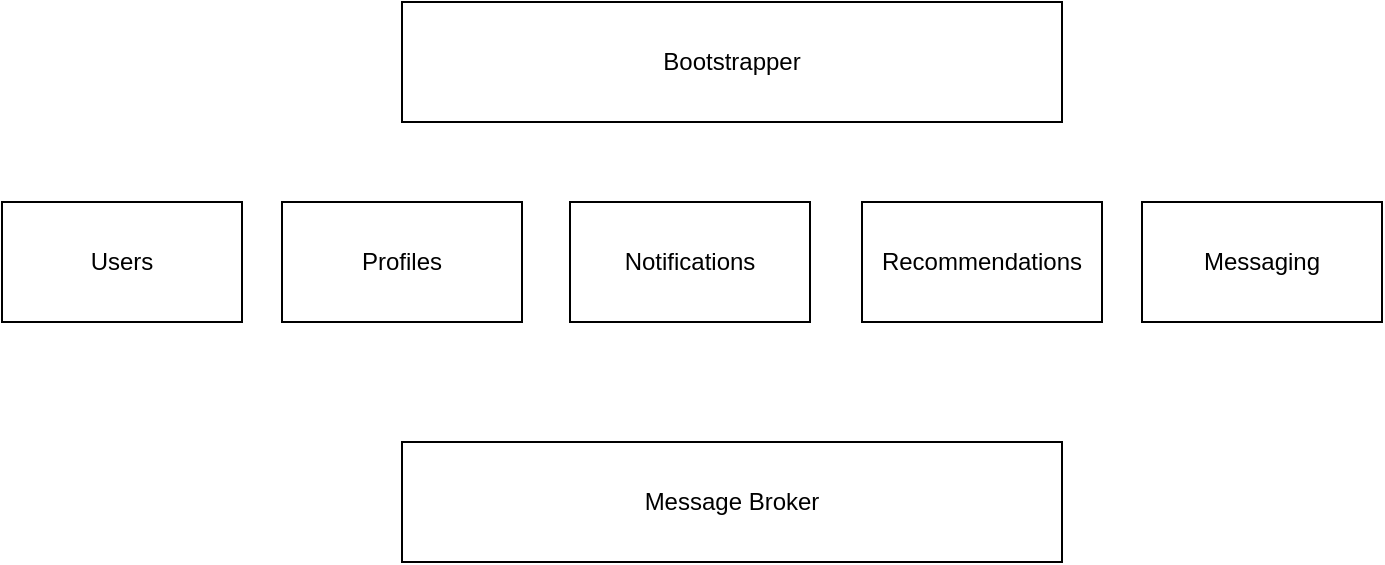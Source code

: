 <mxfile version="20.3.0" type="device"><diagram id="pcZjbjFWGlFXZMlTlpTL" name="Strona-1"><mxGraphModel dx="1422" dy="772" grid="1" gridSize="10" guides="1" tooltips="1" connect="1" arrows="1" fold="1" page="1" pageScale="1" pageWidth="827" pageHeight="1169" math="0" shadow="0"><root><mxCell id="0"/><mxCell id="1" parent="0"/><mxCell id="iIlOxDutrO8-CYJ6cQhC-1" value="Bootstrapper" style="rounded=0;whiteSpace=wrap;html=1;" vertex="1" parent="1"><mxGeometry x="270" y="250" width="330" height="60" as="geometry"/></mxCell><mxCell id="iIlOxDutrO8-CYJ6cQhC-3" value="Message Broker" style="rounded=0;whiteSpace=wrap;html=1;" vertex="1" parent="1"><mxGeometry x="270" y="470" width="330" height="60" as="geometry"/></mxCell><mxCell id="iIlOxDutrO8-CYJ6cQhC-4" value="Users" style="rounded=0;whiteSpace=wrap;html=1;" vertex="1" parent="1"><mxGeometry x="70" y="350" width="120" height="60" as="geometry"/></mxCell><mxCell id="iIlOxDutrO8-CYJ6cQhC-6" value="Profiles" style="rounded=0;whiteSpace=wrap;html=1;" vertex="1" parent="1"><mxGeometry x="210" y="350" width="120" height="60" as="geometry"/></mxCell><mxCell id="iIlOxDutrO8-CYJ6cQhC-7" value="Notifications" style="rounded=0;whiteSpace=wrap;html=1;" vertex="1" parent="1"><mxGeometry x="354" y="350" width="120" height="60" as="geometry"/></mxCell><mxCell id="iIlOxDutrO8-CYJ6cQhC-8" value="Recommendations" style="rounded=0;whiteSpace=wrap;html=1;" vertex="1" parent="1"><mxGeometry x="500" y="350" width="120" height="60" as="geometry"/></mxCell><mxCell id="iIlOxDutrO8-CYJ6cQhC-9" value="Messaging" style="rounded=0;whiteSpace=wrap;html=1;" vertex="1" parent="1"><mxGeometry x="640" y="350" width="120" height="60" as="geometry"/></mxCell></root></mxGraphModel></diagram></mxfile>
